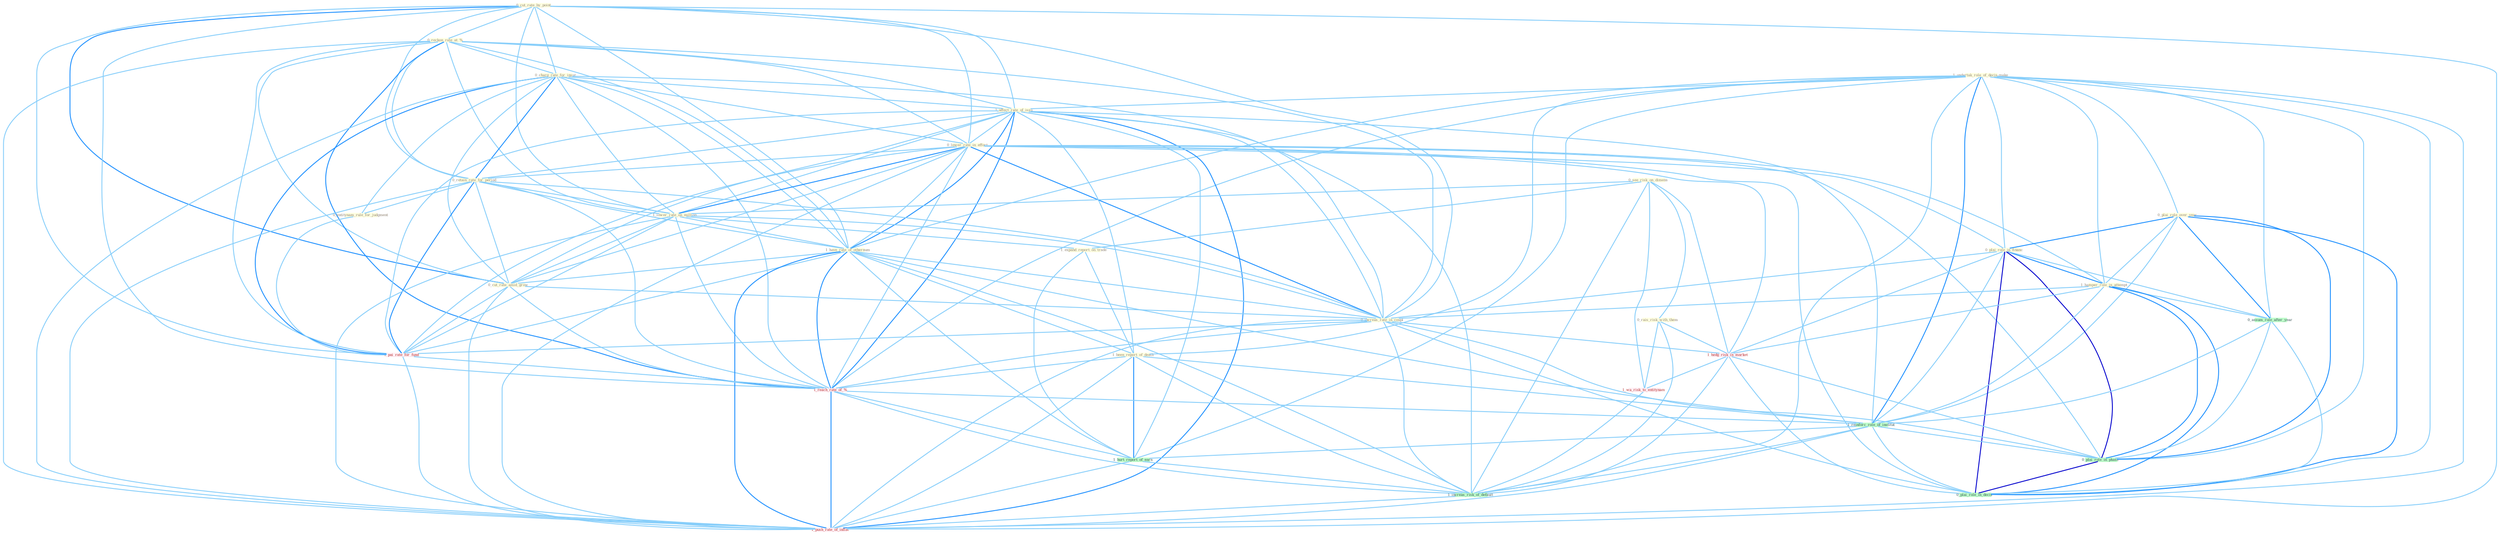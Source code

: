 Graph G{ 
    node
    [shape=polygon,style=filled,width=.5,height=.06,color="#BDFCC9",fixedsize=true,fontsize=4,
    fontcolor="#2f4f4f"];
    {node
    [color="#ffffe0", fontcolor="#8b7d6b"] "0_cut_rate_by_point " "0_reckon_rate_at_% " "0_charg_rate_for_insur " "1_undertak_role_of_decis-make " "1_affect_rate_of_issu " "0_lower_rate_in_effort " "0_retain_rate_for_period " "0_see_risk_on_dimens " "1_lower_rate_on_million " "1_expand_report_on_trade " "1_have_rate_of_othernum " "0_rais_risk_with_them " "0_plai_role_over_year " "0_cut_rate_amid_grow " "1_been_report_of_death " "0_plai_role_in_financ " "1_hamper_role_in_attempt " "0_entitynam_rule_for_judgment " "0_increas_rate_in_coupl "}
{node [color="#fff0f5", fontcolor="#b22222"] "1_hedg_risk_in_market " "1_pai_rate_for_fund " "1_reach_rate_of_% " "1_wa_risk_to_entitynam " "1_push_rate_of_inflat "}
edge [color="#B0E2FF"];

	"0_cut_rate_by_point " -- "0_reckon_rate_at_% " [w="1", color="#87cefa" ];
	"0_cut_rate_by_point " -- "0_charg_rate_for_insur " [w="1", color="#87cefa" ];
	"0_cut_rate_by_point " -- "1_affect_rate_of_issu " [w="1", color="#87cefa" ];
	"0_cut_rate_by_point " -- "0_lower_rate_in_effort " [w="1", color="#87cefa" ];
	"0_cut_rate_by_point " -- "0_retain_rate_for_period " [w="1", color="#87cefa" ];
	"0_cut_rate_by_point " -- "1_lower_rate_on_million " [w="1", color="#87cefa" ];
	"0_cut_rate_by_point " -- "1_have_rate_of_othernum " [w="1", color="#87cefa" ];
	"0_cut_rate_by_point " -- "0_cut_rate_amid_grow " [w="2", color="#1e90ff" , len=0.8];
	"0_cut_rate_by_point " -- "0_increas_rate_in_coupl " [w="1", color="#87cefa" ];
	"0_cut_rate_by_point " -- "1_pai_rate_for_fund " [w="1", color="#87cefa" ];
	"0_cut_rate_by_point " -- "1_reach_rate_of_% " [w="1", color="#87cefa" ];
	"0_cut_rate_by_point " -- "1_push_rate_of_inflat " [w="1", color="#87cefa" ];
	"0_reckon_rate_at_% " -- "0_charg_rate_for_insur " [w="1", color="#87cefa" ];
	"0_reckon_rate_at_% " -- "1_affect_rate_of_issu " [w="1", color="#87cefa" ];
	"0_reckon_rate_at_% " -- "0_lower_rate_in_effort " [w="1", color="#87cefa" ];
	"0_reckon_rate_at_% " -- "0_retain_rate_for_period " [w="1", color="#87cefa" ];
	"0_reckon_rate_at_% " -- "1_lower_rate_on_million " [w="1", color="#87cefa" ];
	"0_reckon_rate_at_% " -- "1_have_rate_of_othernum " [w="1", color="#87cefa" ];
	"0_reckon_rate_at_% " -- "0_cut_rate_amid_grow " [w="1", color="#87cefa" ];
	"0_reckon_rate_at_% " -- "0_increas_rate_in_coupl " [w="1", color="#87cefa" ];
	"0_reckon_rate_at_% " -- "1_pai_rate_for_fund " [w="1", color="#87cefa" ];
	"0_reckon_rate_at_% " -- "1_reach_rate_of_% " [w="2", color="#1e90ff" , len=0.8];
	"0_reckon_rate_at_% " -- "1_push_rate_of_inflat " [w="1", color="#87cefa" ];
	"0_charg_rate_for_insur " -- "1_affect_rate_of_issu " [w="1", color="#87cefa" ];
	"0_charg_rate_for_insur " -- "0_lower_rate_in_effort " [w="1", color="#87cefa" ];
	"0_charg_rate_for_insur " -- "0_retain_rate_for_period " [w="2", color="#1e90ff" , len=0.8];
	"0_charg_rate_for_insur " -- "1_lower_rate_on_million " [w="1", color="#87cefa" ];
	"0_charg_rate_for_insur " -- "1_have_rate_of_othernum " [w="1", color="#87cefa" ];
	"0_charg_rate_for_insur " -- "0_cut_rate_amid_grow " [w="1", color="#87cefa" ];
	"0_charg_rate_for_insur " -- "0_entitynam_rule_for_judgment " [w="1", color="#87cefa" ];
	"0_charg_rate_for_insur " -- "0_increas_rate_in_coupl " [w="1", color="#87cefa" ];
	"0_charg_rate_for_insur " -- "1_pai_rate_for_fund " [w="2", color="#1e90ff" , len=0.8];
	"0_charg_rate_for_insur " -- "1_reach_rate_of_% " [w="1", color="#87cefa" ];
	"0_charg_rate_for_insur " -- "1_push_rate_of_inflat " [w="1", color="#87cefa" ];
	"1_undertak_role_of_decis-make " -- "1_affect_rate_of_issu " [w="1", color="#87cefa" ];
	"1_undertak_role_of_decis-make " -- "1_have_rate_of_othernum " [w="1", color="#87cefa" ];
	"1_undertak_role_of_decis-make " -- "0_plai_role_over_year " [w="1", color="#87cefa" ];
	"1_undertak_role_of_decis-make " -- "1_been_report_of_death " [w="1", color="#87cefa" ];
	"1_undertak_role_of_decis-make " -- "0_plai_role_in_financ " [w="1", color="#87cefa" ];
	"1_undertak_role_of_decis-make " -- "1_hamper_role_in_attempt " [w="1", color="#87cefa" ];
	"1_undertak_role_of_decis-make " -- "0_assum_role_after_year " [w="1", color="#87cefa" ];
	"1_undertak_role_of_decis-make " -- "1_reach_rate_of_% " [w="1", color="#87cefa" ];
	"1_undertak_role_of_decis-make " -- "1_reinforc_role_of_institut " [w="2", color="#1e90ff" , len=0.8];
	"1_undertak_role_of_decis-make " -- "0_plai_role_in_phase " [w="1", color="#87cefa" ];
	"1_undertak_role_of_decis-make " -- "1_hurt_report_of_earn " [w="1", color="#87cefa" ];
	"1_undertak_role_of_decis-make " -- "1_increas_risk_of_default " [w="1", color="#87cefa" ];
	"1_undertak_role_of_decis-make " -- "0_plai_role_in_decis " [w="1", color="#87cefa" ];
	"1_undertak_role_of_decis-make " -- "1_push_rate_of_inflat " [w="1", color="#87cefa" ];
	"1_affect_rate_of_issu " -- "0_lower_rate_in_effort " [w="1", color="#87cefa" ];
	"1_affect_rate_of_issu " -- "0_retain_rate_for_period " [w="1", color="#87cefa" ];
	"1_affect_rate_of_issu " -- "1_lower_rate_on_million " [w="1", color="#87cefa" ];
	"1_affect_rate_of_issu " -- "1_have_rate_of_othernum " [w="2", color="#1e90ff" , len=0.8];
	"1_affect_rate_of_issu " -- "0_cut_rate_amid_grow " [w="1", color="#87cefa" ];
	"1_affect_rate_of_issu " -- "1_been_report_of_death " [w="1", color="#87cefa" ];
	"1_affect_rate_of_issu " -- "0_increas_rate_in_coupl " [w="1", color="#87cefa" ];
	"1_affect_rate_of_issu " -- "1_pai_rate_for_fund " [w="1", color="#87cefa" ];
	"1_affect_rate_of_issu " -- "1_reach_rate_of_% " [w="2", color="#1e90ff" , len=0.8];
	"1_affect_rate_of_issu " -- "1_reinforc_role_of_institut " [w="1", color="#87cefa" ];
	"1_affect_rate_of_issu " -- "1_hurt_report_of_earn " [w="1", color="#87cefa" ];
	"1_affect_rate_of_issu " -- "1_increas_risk_of_default " [w="1", color="#87cefa" ];
	"1_affect_rate_of_issu " -- "1_push_rate_of_inflat " [w="2", color="#1e90ff" , len=0.8];
	"0_lower_rate_in_effort " -- "0_retain_rate_for_period " [w="1", color="#87cefa" ];
	"0_lower_rate_in_effort " -- "1_lower_rate_on_million " [w="2", color="#1e90ff" , len=0.8];
	"0_lower_rate_in_effort " -- "1_have_rate_of_othernum " [w="1", color="#87cefa" ];
	"0_lower_rate_in_effort " -- "0_cut_rate_amid_grow " [w="1", color="#87cefa" ];
	"0_lower_rate_in_effort " -- "0_plai_role_in_financ " [w="1", color="#87cefa" ];
	"0_lower_rate_in_effort " -- "1_hamper_role_in_attempt " [w="1", color="#87cefa" ];
	"0_lower_rate_in_effort " -- "0_increas_rate_in_coupl " [w="2", color="#1e90ff" , len=0.8];
	"0_lower_rate_in_effort " -- "1_hedg_risk_in_market " [w="1", color="#87cefa" ];
	"0_lower_rate_in_effort " -- "1_pai_rate_for_fund " [w="1", color="#87cefa" ];
	"0_lower_rate_in_effort " -- "1_reach_rate_of_% " [w="1", color="#87cefa" ];
	"0_lower_rate_in_effort " -- "0_plai_role_in_phase " [w="1", color="#87cefa" ];
	"0_lower_rate_in_effort " -- "0_plai_role_in_decis " [w="1", color="#87cefa" ];
	"0_lower_rate_in_effort " -- "1_push_rate_of_inflat " [w="1", color="#87cefa" ];
	"0_retain_rate_for_period " -- "1_lower_rate_on_million " [w="1", color="#87cefa" ];
	"0_retain_rate_for_period " -- "1_have_rate_of_othernum " [w="1", color="#87cefa" ];
	"0_retain_rate_for_period " -- "0_cut_rate_amid_grow " [w="1", color="#87cefa" ];
	"0_retain_rate_for_period " -- "0_entitynam_rule_for_judgment " [w="1", color="#87cefa" ];
	"0_retain_rate_for_period " -- "0_increas_rate_in_coupl " [w="1", color="#87cefa" ];
	"0_retain_rate_for_period " -- "1_pai_rate_for_fund " [w="2", color="#1e90ff" , len=0.8];
	"0_retain_rate_for_period " -- "1_reach_rate_of_% " [w="1", color="#87cefa" ];
	"0_retain_rate_for_period " -- "1_push_rate_of_inflat " [w="1", color="#87cefa" ];
	"0_see_risk_on_dimens " -- "1_lower_rate_on_million " [w="1", color="#87cefa" ];
	"0_see_risk_on_dimens " -- "1_expand_report_on_trade " [w="1", color="#87cefa" ];
	"0_see_risk_on_dimens " -- "0_rais_risk_with_them " [w="1", color="#87cefa" ];
	"0_see_risk_on_dimens " -- "1_hedg_risk_in_market " [w="1", color="#87cefa" ];
	"0_see_risk_on_dimens " -- "1_wa_risk_to_entitynam " [w="1", color="#87cefa" ];
	"0_see_risk_on_dimens " -- "1_increas_risk_of_default " [w="1", color="#87cefa" ];
	"1_lower_rate_on_million " -- "1_expand_report_on_trade " [w="1", color="#87cefa" ];
	"1_lower_rate_on_million " -- "1_have_rate_of_othernum " [w="1", color="#87cefa" ];
	"1_lower_rate_on_million " -- "0_cut_rate_amid_grow " [w="1", color="#87cefa" ];
	"1_lower_rate_on_million " -- "0_increas_rate_in_coupl " [w="1", color="#87cefa" ];
	"1_lower_rate_on_million " -- "1_pai_rate_for_fund " [w="1", color="#87cefa" ];
	"1_lower_rate_on_million " -- "1_reach_rate_of_% " [w="1", color="#87cefa" ];
	"1_lower_rate_on_million " -- "1_push_rate_of_inflat " [w="1", color="#87cefa" ];
	"1_expand_report_on_trade " -- "1_been_report_of_death " [w="1", color="#87cefa" ];
	"1_expand_report_on_trade " -- "1_hurt_report_of_earn " [w="1", color="#87cefa" ];
	"1_have_rate_of_othernum " -- "0_cut_rate_amid_grow " [w="1", color="#87cefa" ];
	"1_have_rate_of_othernum " -- "1_been_report_of_death " [w="1", color="#87cefa" ];
	"1_have_rate_of_othernum " -- "0_increas_rate_in_coupl " [w="1", color="#87cefa" ];
	"1_have_rate_of_othernum " -- "1_pai_rate_for_fund " [w="1", color="#87cefa" ];
	"1_have_rate_of_othernum " -- "1_reach_rate_of_% " [w="2", color="#1e90ff" , len=0.8];
	"1_have_rate_of_othernum " -- "1_reinforc_role_of_institut " [w="1", color="#87cefa" ];
	"1_have_rate_of_othernum " -- "1_hurt_report_of_earn " [w="1", color="#87cefa" ];
	"1_have_rate_of_othernum " -- "1_increas_risk_of_default " [w="1", color="#87cefa" ];
	"1_have_rate_of_othernum " -- "1_push_rate_of_inflat " [w="2", color="#1e90ff" , len=0.8];
	"0_rais_risk_with_them " -- "1_hedg_risk_in_market " [w="1", color="#87cefa" ];
	"0_rais_risk_with_them " -- "1_wa_risk_to_entitynam " [w="1", color="#87cefa" ];
	"0_rais_risk_with_them " -- "1_increas_risk_of_default " [w="1", color="#87cefa" ];
	"0_plai_role_over_year " -- "0_plai_role_in_financ " [w="2", color="#1e90ff" , len=0.8];
	"0_plai_role_over_year " -- "1_hamper_role_in_attempt " [w="1", color="#87cefa" ];
	"0_plai_role_over_year " -- "0_assum_role_after_year " [w="2", color="#1e90ff" , len=0.8];
	"0_plai_role_over_year " -- "1_reinforc_role_of_institut " [w="1", color="#87cefa" ];
	"0_plai_role_over_year " -- "0_plai_role_in_phase " [w="2", color="#1e90ff" , len=0.8];
	"0_plai_role_over_year " -- "0_plai_role_in_decis " [w="2", color="#1e90ff" , len=0.8];
	"0_cut_rate_amid_grow " -- "0_increas_rate_in_coupl " [w="1", color="#87cefa" ];
	"0_cut_rate_amid_grow " -- "1_pai_rate_for_fund " [w="1", color="#87cefa" ];
	"0_cut_rate_amid_grow " -- "1_reach_rate_of_% " [w="1", color="#87cefa" ];
	"0_cut_rate_amid_grow " -- "1_push_rate_of_inflat " [w="1", color="#87cefa" ];
	"1_been_report_of_death " -- "1_reach_rate_of_% " [w="1", color="#87cefa" ];
	"1_been_report_of_death " -- "1_reinforc_role_of_institut " [w="1", color="#87cefa" ];
	"1_been_report_of_death " -- "1_hurt_report_of_earn " [w="2", color="#1e90ff" , len=0.8];
	"1_been_report_of_death " -- "1_increas_risk_of_default " [w="1", color="#87cefa" ];
	"1_been_report_of_death " -- "1_push_rate_of_inflat " [w="1", color="#87cefa" ];
	"0_plai_role_in_financ " -- "1_hamper_role_in_attempt " [w="2", color="#1e90ff" , len=0.8];
	"0_plai_role_in_financ " -- "0_increas_rate_in_coupl " [w="1", color="#87cefa" ];
	"0_plai_role_in_financ " -- "0_assum_role_after_year " [w="1", color="#87cefa" ];
	"0_plai_role_in_financ " -- "1_hedg_risk_in_market " [w="1", color="#87cefa" ];
	"0_plai_role_in_financ " -- "1_reinforc_role_of_institut " [w="1", color="#87cefa" ];
	"0_plai_role_in_financ " -- "0_plai_role_in_phase " [w="3", color="#0000cd" , len=0.6];
	"0_plai_role_in_financ " -- "0_plai_role_in_decis " [w="3", color="#0000cd" , len=0.6];
	"1_hamper_role_in_attempt " -- "0_increas_rate_in_coupl " [w="1", color="#87cefa" ];
	"1_hamper_role_in_attempt " -- "0_assum_role_after_year " [w="1", color="#87cefa" ];
	"1_hamper_role_in_attempt " -- "1_hedg_risk_in_market " [w="1", color="#87cefa" ];
	"1_hamper_role_in_attempt " -- "1_reinforc_role_of_institut " [w="1", color="#87cefa" ];
	"1_hamper_role_in_attempt " -- "0_plai_role_in_phase " [w="2", color="#1e90ff" , len=0.8];
	"1_hamper_role_in_attempt " -- "0_plai_role_in_decis " [w="2", color="#1e90ff" , len=0.8];
	"0_entitynam_rule_for_judgment " -- "1_pai_rate_for_fund " [w="1", color="#87cefa" ];
	"0_increas_rate_in_coupl " -- "1_hedg_risk_in_market " [w="1", color="#87cefa" ];
	"0_increas_rate_in_coupl " -- "1_pai_rate_for_fund " [w="1", color="#87cefa" ];
	"0_increas_rate_in_coupl " -- "1_reach_rate_of_% " [w="1", color="#87cefa" ];
	"0_increas_rate_in_coupl " -- "0_plai_role_in_phase " [w="1", color="#87cefa" ];
	"0_increas_rate_in_coupl " -- "1_increas_risk_of_default " [w="1", color="#87cefa" ];
	"0_increas_rate_in_coupl " -- "0_plai_role_in_decis " [w="1", color="#87cefa" ];
	"0_increas_rate_in_coupl " -- "1_push_rate_of_inflat " [w="1", color="#87cefa" ];
	"0_assum_role_after_year " -- "1_reinforc_role_of_institut " [w="1", color="#87cefa" ];
	"0_assum_role_after_year " -- "0_plai_role_in_phase " [w="1", color="#87cefa" ];
	"0_assum_role_after_year " -- "0_plai_role_in_decis " [w="1", color="#87cefa" ];
	"1_hedg_risk_in_market " -- "1_wa_risk_to_entitynam " [w="1", color="#87cefa" ];
	"1_hedg_risk_in_market " -- "0_plai_role_in_phase " [w="1", color="#87cefa" ];
	"1_hedg_risk_in_market " -- "1_increas_risk_of_default " [w="1", color="#87cefa" ];
	"1_hedg_risk_in_market " -- "0_plai_role_in_decis " [w="1", color="#87cefa" ];
	"1_pai_rate_for_fund " -- "1_reach_rate_of_% " [w="1", color="#87cefa" ];
	"1_pai_rate_for_fund " -- "1_push_rate_of_inflat " [w="1", color="#87cefa" ];
	"1_reach_rate_of_% " -- "1_reinforc_role_of_institut " [w="1", color="#87cefa" ];
	"1_reach_rate_of_% " -- "1_hurt_report_of_earn " [w="1", color="#87cefa" ];
	"1_reach_rate_of_% " -- "1_increas_risk_of_default " [w="1", color="#87cefa" ];
	"1_reach_rate_of_% " -- "1_push_rate_of_inflat " [w="2", color="#1e90ff" , len=0.8];
	"1_reinforc_role_of_institut " -- "0_plai_role_in_phase " [w="1", color="#87cefa" ];
	"1_reinforc_role_of_institut " -- "1_hurt_report_of_earn " [w="1", color="#87cefa" ];
	"1_reinforc_role_of_institut " -- "1_increas_risk_of_default " [w="1", color="#87cefa" ];
	"1_reinforc_role_of_institut " -- "0_plai_role_in_decis " [w="1", color="#87cefa" ];
	"1_reinforc_role_of_institut " -- "1_push_rate_of_inflat " [w="1", color="#87cefa" ];
	"1_wa_risk_to_entitynam " -- "1_increas_risk_of_default " [w="1", color="#87cefa" ];
	"0_plai_role_in_phase " -- "0_plai_role_in_decis " [w="3", color="#0000cd" , len=0.6];
	"1_hurt_report_of_earn " -- "1_increas_risk_of_default " [w="1", color="#87cefa" ];
	"1_hurt_report_of_earn " -- "1_push_rate_of_inflat " [w="1", color="#87cefa" ];
	"1_increas_risk_of_default " -- "1_push_rate_of_inflat " [w="1", color="#87cefa" ];
}